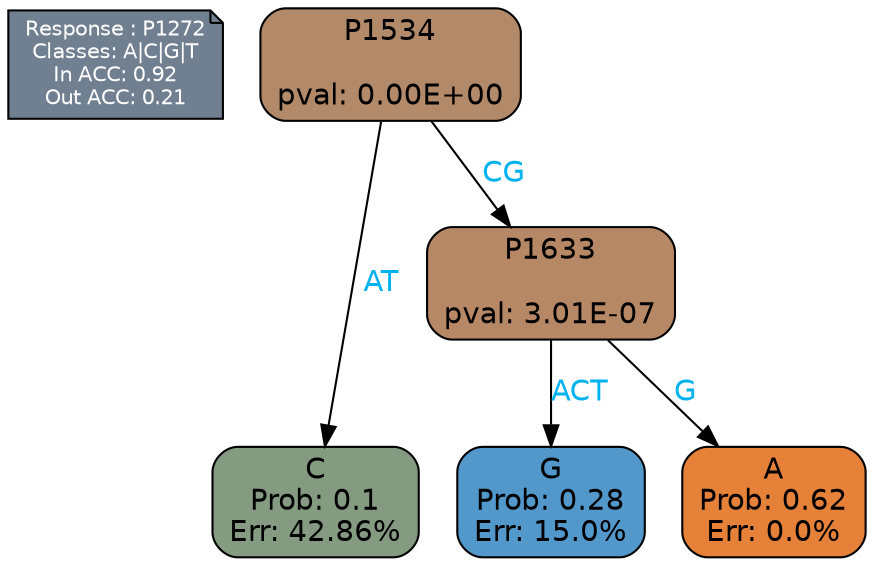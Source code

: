 digraph Tree {
node [shape=box, style="filled, rounded", color="black", fontname=helvetica] ;
graph [ranksep=equally, splines=polylines, bgcolor=transparent, dpi=600] ;
edge [fontname=helvetica] ;
LEGEND [label="Response : P1272
Classes: A|C|G|T
In ACC: 0.92
Out ACC: 0.21
",shape=note,align=left,style=filled,fillcolor="slategray",fontcolor="white",fontsize=10];1 [label="P1534

pval: 0.00E+00", fillcolor="#b28a69"] ;
2 [label="C
Prob: 0.1
Err: 42.86%", fillcolor="#849b82"] ;
3 [label="P1633

pval: 3.01E-07", fillcolor="#b78866"] ;
4 [label="G
Prob: 0.28
Err: 15.0%", fillcolor="#5298cb"] ;
5 [label="A
Prob: 0.62
Err: 0.0%", fillcolor="#e58139"] ;
1 -> 2 [label="AT",fontcolor=deepskyblue2] ;
1 -> 3 [label="CG",fontcolor=deepskyblue2] ;
3 -> 4 [label="ACT",fontcolor=deepskyblue2] ;
3 -> 5 [label="G",fontcolor=deepskyblue2] ;
{rank = same; 2;4;5;}{rank = same; LEGEND;1;}}